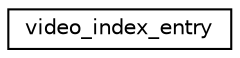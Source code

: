 digraph "Graphical Class Hierarchy"
{
  edge [fontname="Helvetica",fontsize="10",labelfontname="Helvetica",labelfontsize="10"];
  node [fontname="Helvetica",fontsize="10",shape=record];
  rankdir="LR";
  Node1 [label="video_index_entry",height=0.2,width=0.4,color="black", fillcolor="white", style="filled",URL="$structvideo__index__entry.html"];
}
